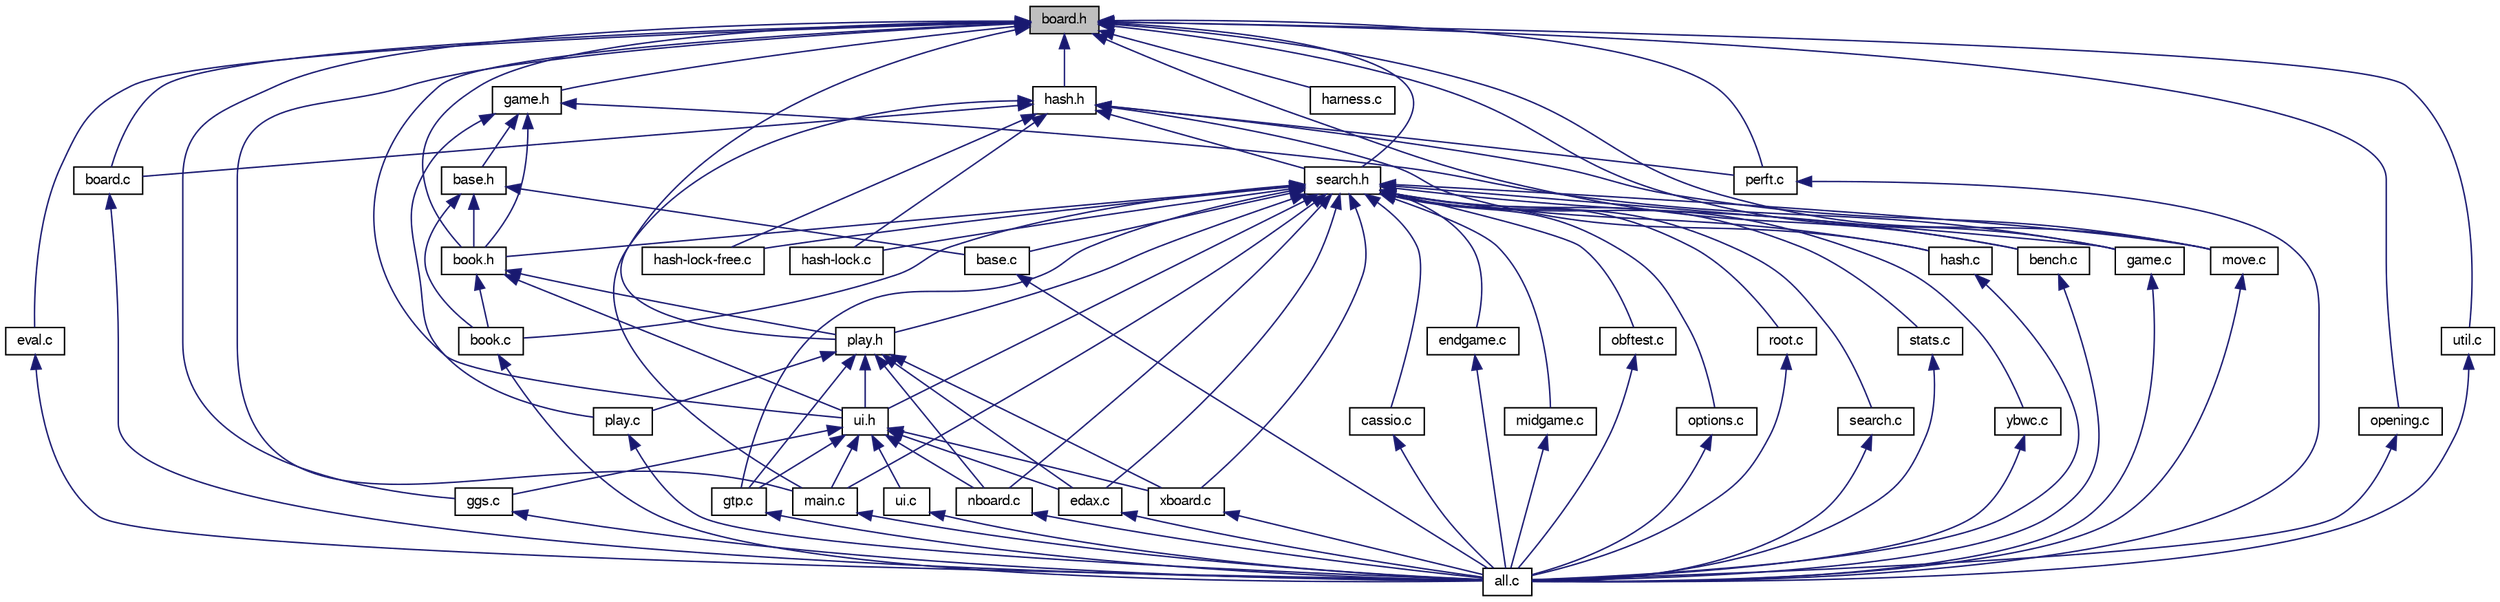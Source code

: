 digraph "board.h"
{
 // LATEX_PDF_SIZE
  bgcolor="transparent";
  edge [fontname="FreeSans",fontsize="10",labelfontname="FreeSans",labelfontsize="10"];
  node [fontname="FreeSans",fontsize="10",shape=record];
  Node1 [label="board.h",height=0.2,width=0.4,color="black", fillcolor="grey75", style="filled", fontcolor="black",tooltip=" "];
  Node1 -> Node2 [dir="back",color="midnightblue",fontsize="10",style="solid",fontname="FreeSans"];
  Node2 [label="bench.c",height=0.2,width=0.4,color="black",URL="$bench_8c.html",tooltip=" "];
  Node2 -> Node3 [dir="back",color="midnightblue",fontsize="10",style="solid",fontname="FreeSans"];
  Node3 [label="all.c",height=0.2,width=0.4,color="black",URL="$all_8c.html",tooltip="Gather all other files to facilitate compiler inter-procedural optimization."];
  Node1 -> Node4 [dir="back",color="midnightblue",fontsize="10",style="solid",fontname="FreeSans"];
  Node4 [label="board.c",height=0.2,width=0.4,color="black",URL="$board_8c.html",tooltip=" "];
  Node4 -> Node3 [dir="back",color="midnightblue",fontsize="10",style="solid",fontname="FreeSans"];
  Node1 -> Node5 [dir="back",color="midnightblue",fontsize="10",style="solid",fontname="FreeSans"];
  Node5 [label="book.h",height=0.2,width=0.4,color="black",URL="$book_8h.html",tooltip=" "];
  Node5 -> Node6 [dir="back",color="midnightblue",fontsize="10",style="solid",fontname="FreeSans"];
  Node6 [label="book.c",height=0.2,width=0.4,color="black",URL="$book_8c.html",tooltip=" "];
  Node6 -> Node3 [dir="back",color="midnightblue",fontsize="10",style="solid",fontname="FreeSans"];
  Node5 -> Node7 [dir="back",color="midnightblue",fontsize="10",style="solid",fontname="FreeSans"];
  Node7 [label="play.h",height=0.2,width=0.4,color="black",URL="$play_8h.html",tooltip="Edax play control - header file."];
  Node7 -> Node8 [dir="back",color="midnightblue",fontsize="10",style="solid",fontname="FreeSans"];
  Node8 [label="edax.c",height=0.2,width=0.4,color="black",URL="$edax_8c.html",tooltip="Edax protocol."];
  Node8 -> Node3 [dir="back",color="midnightblue",fontsize="10",style="solid",fontname="FreeSans"];
  Node7 -> Node9 [dir="back",color="midnightblue",fontsize="10",style="solid",fontname="FreeSans"];
  Node9 [label="gtp.c",height=0.2,width=0.4,color="black",URL="$gtp_8c.html",tooltip=" "];
  Node9 -> Node3 [dir="back",color="midnightblue",fontsize="10",style="solid",fontname="FreeSans"];
  Node7 -> Node10 [dir="back",color="midnightblue",fontsize="10",style="solid",fontname="FreeSans"];
  Node10 [label="nboard.c",height=0.2,width=0.4,color="black",URL="$nboard_8c.html",tooltip=" "];
  Node10 -> Node3 [dir="back",color="midnightblue",fontsize="10",style="solid",fontname="FreeSans"];
  Node7 -> Node11 [dir="back",color="midnightblue",fontsize="10",style="solid",fontname="FreeSans"];
  Node11 [label="play.c",height=0.2,width=0.4,color="black",URL="$play_8c.html",tooltip=" "];
  Node11 -> Node3 [dir="back",color="midnightblue",fontsize="10",style="solid",fontname="FreeSans"];
  Node7 -> Node12 [dir="back",color="midnightblue",fontsize="10",style="solid",fontname="FreeSans"];
  Node12 [label="ui.h",height=0.2,width=0.4,color="black",URL="$ui_8h.html",tooltip="User interface header."];
  Node12 -> Node8 [dir="back",color="midnightblue",fontsize="10",style="solid",fontname="FreeSans"];
  Node12 -> Node13 [dir="back",color="midnightblue",fontsize="10",style="solid",fontname="FreeSans"];
  Node13 [label="ggs.c",height=0.2,width=0.4,color="black",URL="$ggs_8c.html",tooltip=" "];
  Node13 -> Node3 [dir="back",color="midnightblue",fontsize="10",style="solid",fontname="FreeSans"];
  Node12 -> Node9 [dir="back",color="midnightblue",fontsize="10",style="solid",fontname="FreeSans"];
  Node12 -> Node14 [dir="back",color="midnightblue",fontsize="10",style="solid",fontname="FreeSans"];
  Node14 [label="main.c",height=0.2,width=0.4,color="black",URL="$main_8c.html",tooltip="Main file."];
  Node14 -> Node3 [dir="back",color="midnightblue",fontsize="10",style="solid",fontname="FreeSans"];
  Node12 -> Node10 [dir="back",color="midnightblue",fontsize="10",style="solid",fontname="FreeSans"];
  Node12 -> Node15 [dir="back",color="midnightblue",fontsize="10",style="solid",fontname="FreeSans"];
  Node15 [label="ui.c",height=0.2,width=0.4,color="black",URL="$ui_8c.html",tooltip="User interface."];
  Node15 -> Node3 [dir="back",color="midnightblue",fontsize="10",style="solid",fontname="FreeSans"];
  Node12 -> Node16 [dir="back",color="midnightblue",fontsize="10",style="solid",fontname="FreeSans"];
  Node16 [label="xboard.c",height=0.2,width=0.4,color="black",URL="$xboard_8c.html",tooltip="xboard protocol."];
  Node16 -> Node3 [dir="back",color="midnightblue",fontsize="10",style="solid",fontname="FreeSans"];
  Node7 -> Node16 [dir="back",color="midnightblue",fontsize="10",style="solid",fontname="FreeSans"];
  Node5 -> Node12 [dir="back",color="midnightblue",fontsize="10",style="solid",fontname="FreeSans"];
  Node1 -> Node17 [dir="back",color="midnightblue",fontsize="10",style="solid",fontname="FreeSans"];
  Node17 [label="eval.c",height=0.2,width=0.4,color="black",URL="$eval_8c.html",tooltip=" "];
  Node17 -> Node3 [dir="back",color="midnightblue",fontsize="10",style="solid",fontname="FreeSans"];
  Node1 -> Node18 [dir="back",color="midnightblue",fontsize="10",style="solid",fontname="FreeSans"];
  Node18 [label="game.c",height=0.2,width=0.4,color="black",URL="$game_8c.html",tooltip=" "];
  Node18 -> Node3 [dir="back",color="midnightblue",fontsize="10",style="solid",fontname="FreeSans"];
  Node1 -> Node19 [dir="back",color="midnightblue",fontsize="10",style="solid",fontname="FreeSans"];
  Node19 [label="game.h",height=0.2,width=0.4,color="black",URL="$game_8h.html",tooltip=" "];
  Node19 -> Node20 [dir="back",color="midnightblue",fontsize="10",style="solid",fontname="FreeSans"];
  Node20 [label="base.h",height=0.2,width=0.4,color="black",URL="$base_8h.html",tooltip=" "];
  Node20 -> Node21 [dir="back",color="midnightblue",fontsize="10",style="solid",fontname="FreeSans"];
  Node21 [label="base.c",height=0.2,width=0.4,color="black",URL="$base_8c.html",tooltip=" "];
  Node21 -> Node3 [dir="back",color="midnightblue",fontsize="10",style="solid",fontname="FreeSans"];
  Node20 -> Node6 [dir="back",color="midnightblue",fontsize="10",style="solid",fontname="FreeSans"];
  Node20 -> Node5 [dir="back",color="midnightblue",fontsize="10",style="solid",fontname="FreeSans"];
  Node19 -> Node5 [dir="back",color="midnightblue",fontsize="10",style="solid",fontname="FreeSans"];
  Node19 -> Node18 [dir="back",color="midnightblue",fontsize="10",style="solid",fontname="FreeSans"];
  Node19 -> Node11 [dir="back",color="midnightblue",fontsize="10",style="solid",fontname="FreeSans"];
  Node1 -> Node13 [dir="back",color="midnightblue",fontsize="10",style="solid",fontname="FreeSans"];
  Node1 -> Node22 [dir="back",color="midnightblue",fontsize="10",style="solid",fontname="FreeSans"];
  Node22 [label="harness.c",height=0.2,width=0.4,color="black",URL="$harness_8c.html",tooltip=" "];
  Node1 -> Node23 [dir="back",color="midnightblue",fontsize="10",style="solid",fontname="FreeSans"];
  Node23 [label="hash.h",height=0.2,width=0.4,color="black",URL="$hash_8h.html",tooltip=" "];
  Node23 -> Node4 [dir="back",color="midnightblue",fontsize="10",style="solid",fontname="FreeSans"];
  Node23 -> Node24 [dir="back",color="midnightblue",fontsize="10",style="solid",fontname="FreeSans"];
  Node24 [label="hash-lock-free.c",height=0.2,width=0.4,color="black",URL="$hash-lock-free_8c.html",tooltip=" "];
  Node23 -> Node25 [dir="back",color="midnightblue",fontsize="10",style="solid",fontname="FreeSans"];
  Node25 [label="hash-lock.c",height=0.2,width=0.4,color="black",URL="$hash-lock_8c.html",tooltip=" "];
  Node23 -> Node26 [dir="back",color="midnightblue",fontsize="10",style="solid",fontname="FreeSans"];
  Node26 [label="hash.c",height=0.2,width=0.4,color="black",URL="$hash_8c.html",tooltip="Lock-free transposition table."];
  Node26 -> Node3 [dir="back",color="midnightblue",fontsize="10",style="solid",fontname="FreeSans"];
  Node23 -> Node14 [dir="back",color="midnightblue",fontsize="10",style="solid",fontname="FreeSans"];
  Node23 -> Node27 [dir="back",color="midnightblue",fontsize="10",style="solid",fontname="FreeSans"];
  Node27 [label="move.c",height=0.2,width=0.4,color="black",URL="$move_8c.html",tooltip="Move & list of moves management."];
  Node27 -> Node3 [dir="back",color="midnightblue",fontsize="10",style="solid",fontname="FreeSans"];
  Node23 -> Node28 [dir="back",color="midnightblue",fontsize="10",style="solid",fontname="FreeSans"];
  Node28 [label="perft.c",height=0.2,width=0.4,color="black",URL="$perft_8c.html",tooltip="Move generator test."];
  Node28 -> Node3 [dir="back",color="midnightblue",fontsize="10",style="solid",fontname="FreeSans"];
  Node23 -> Node29 [dir="back",color="midnightblue",fontsize="10",style="solid",fontname="FreeSans"];
  Node29 [label="search.h",height=0.2,width=0.4,color="black",URL="$search_8h.html",tooltip=" "];
  Node29 -> Node21 [dir="back",color="midnightblue",fontsize="10",style="solid",fontname="FreeSans"];
  Node29 -> Node2 [dir="back",color="midnightblue",fontsize="10",style="solid",fontname="FreeSans"];
  Node29 -> Node6 [dir="back",color="midnightblue",fontsize="10",style="solid",fontname="FreeSans"];
  Node29 -> Node5 [dir="back",color="midnightblue",fontsize="10",style="solid",fontname="FreeSans"];
  Node29 -> Node30 [dir="back",color="midnightblue",fontsize="10",style="solid",fontname="FreeSans"];
  Node30 [label="cassio.c",height=0.2,width=0.4,color="black",URL="$cassio_8c.html",tooltip=" "];
  Node30 -> Node3 [dir="back",color="midnightblue",fontsize="10",style="solid",fontname="FreeSans"];
  Node29 -> Node8 [dir="back",color="midnightblue",fontsize="10",style="solid",fontname="FreeSans"];
  Node29 -> Node31 [dir="back",color="midnightblue",fontsize="10",style="solid",fontname="FreeSans"];
  Node31 [label="endgame.c",height=0.2,width=0.4,color="black",URL="$endgame_8c.html",tooltip=" "];
  Node31 -> Node3 [dir="back",color="midnightblue",fontsize="10",style="solid",fontname="FreeSans"];
  Node29 -> Node18 [dir="back",color="midnightblue",fontsize="10",style="solid",fontname="FreeSans"];
  Node29 -> Node9 [dir="back",color="midnightblue",fontsize="10",style="solid",fontname="FreeSans"];
  Node29 -> Node24 [dir="back",color="midnightblue",fontsize="10",style="solid",fontname="FreeSans"];
  Node29 -> Node25 [dir="back",color="midnightblue",fontsize="10",style="solid",fontname="FreeSans"];
  Node29 -> Node26 [dir="back",color="midnightblue",fontsize="10",style="solid",fontname="FreeSans"];
  Node29 -> Node14 [dir="back",color="midnightblue",fontsize="10",style="solid",fontname="FreeSans"];
  Node29 -> Node32 [dir="back",color="midnightblue",fontsize="10",style="solid",fontname="FreeSans"];
  Node32 [label="midgame.c",height=0.2,width=0.4,color="black",URL="$midgame_8c.html",tooltip=" "];
  Node32 -> Node3 [dir="back",color="midnightblue",fontsize="10",style="solid",fontname="FreeSans"];
  Node29 -> Node27 [dir="back",color="midnightblue",fontsize="10",style="solid",fontname="FreeSans"];
  Node29 -> Node10 [dir="back",color="midnightblue",fontsize="10",style="solid",fontname="FreeSans"];
  Node29 -> Node33 [dir="back",color="midnightblue",fontsize="10",style="solid",fontname="FreeSans"];
  Node33 [label="obftest.c",height=0.2,width=0.4,color="black",URL="$obftest_8c.html",tooltip="Testing Edax from Othello Board Files (OBF)."];
  Node33 -> Node3 [dir="back",color="midnightblue",fontsize="10",style="solid",fontname="FreeSans"];
  Node29 -> Node34 [dir="back",color="midnightblue",fontsize="10",style="solid",fontname="FreeSans"];
  Node34 [label="options.c",height=0.2,width=0.4,color="black",URL="$options_8c.html",tooltip=" "];
  Node34 -> Node3 [dir="back",color="midnightblue",fontsize="10",style="solid",fontname="FreeSans"];
  Node29 -> Node7 [dir="back",color="midnightblue",fontsize="10",style="solid",fontname="FreeSans"];
  Node29 -> Node35 [dir="back",color="midnightblue",fontsize="10",style="solid",fontname="FreeSans"];
  Node35 [label="root.c",height=0.2,width=0.4,color="black",URL="$root_8c.html",tooltip=" "];
  Node35 -> Node3 [dir="back",color="midnightblue",fontsize="10",style="solid",fontname="FreeSans"];
  Node29 -> Node36 [dir="back",color="midnightblue",fontsize="10",style="solid",fontname="FreeSans"];
  Node36 [label="search.c",height=0.2,width=0.4,color="black",URL="$search_8c.html",tooltip=" "];
  Node36 -> Node3 [dir="back",color="midnightblue",fontsize="10",style="solid",fontname="FreeSans"];
  Node29 -> Node37 [dir="back",color="midnightblue",fontsize="10",style="solid",fontname="FreeSans"];
  Node37 [label="stats.c",height=0.2,width=0.4,color="black",URL="$stats_8c.html",tooltip="Statistics."];
  Node37 -> Node3 [dir="back",color="midnightblue",fontsize="10",style="solid",fontname="FreeSans"];
  Node29 -> Node12 [dir="back",color="midnightblue",fontsize="10",style="solid",fontname="FreeSans"];
  Node29 -> Node16 [dir="back",color="midnightblue",fontsize="10",style="solid",fontname="FreeSans"];
  Node29 -> Node38 [dir="back",color="midnightblue",fontsize="10",style="solid",fontname="FreeSans"];
  Node38 [label="ybwc.c",height=0.2,width=0.4,color="black",URL="$ybwc_8c.html",tooltip="Parallel search."];
  Node38 -> Node3 [dir="back",color="midnightblue",fontsize="10",style="solid",fontname="FreeSans"];
  Node1 -> Node14 [dir="back",color="midnightblue",fontsize="10",style="solid",fontname="FreeSans"];
  Node1 -> Node27 [dir="back",color="midnightblue",fontsize="10",style="solid",fontname="FreeSans"];
  Node1 -> Node39 [dir="back",color="midnightblue",fontsize="10",style="solid",fontname="FreeSans"];
  Node39 [label="opening.c",height=0.2,width=0.4,color="black",URL="$opening_8c.html",tooltip=" "];
  Node39 -> Node3 [dir="back",color="midnightblue",fontsize="10",style="solid",fontname="FreeSans"];
  Node1 -> Node28 [dir="back",color="midnightblue",fontsize="10",style="solid",fontname="FreeSans"];
  Node1 -> Node7 [dir="back",color="midnightblue",fontsize="10",style="solid",fontname="FreeSans"];
  Node1 -> Node29 [dir="back",color="midnightblue",fontsize="10",style="solid",fontname="FreeSans"];
  Node1 -> Node12 [dir="back",color="midnightblue",fontsize="10",style="solid",fontname="FreeSans"];
  Node1 -> Node40 [dir="back",color="midnightblue",fontsize="10",style="solid",fontname="FreeSans"];
  Node40 [label="util.c",height=0.2,width=0.4,color="black",URL="$util_8c.html",tooltip="Various utilities."];
  Node40 -> Node3 [dir="back",color="midnightblue",fontsize="10",style="solid",fontname="FreeSans"];
}
